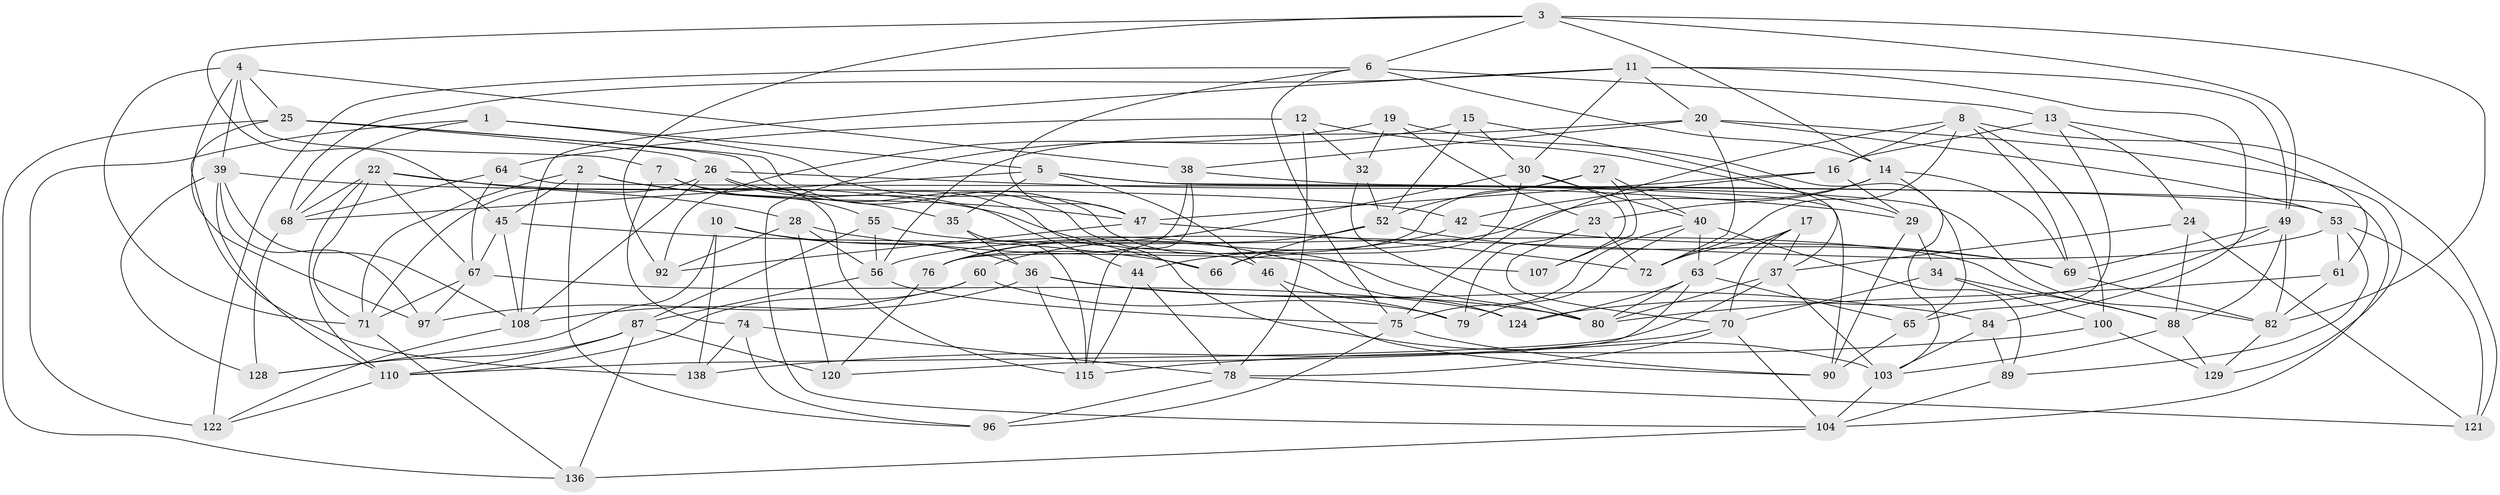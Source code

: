 // Generated by graph-tools (version 1.1) at 2025/24/03/03/25 07:24:23]
// undirected, 87 vertices, 217 edges
graph export_dot {
graph [start="1"]
  node [color=gray90,style=filled];
  1;
  2 [super="+114"];
  3 [super="+18"];
  4 [super="+9"];
  5 [super="+86"];
  6 [super="+43"];
  7;
  8 [super="+33"];
  10;
  11 [super="+31"];
  12 [super="+101"];
  13 [super="+111"];
  14 [super="+51"];
  15;
  16 [super="+21"];
  17;
  19;
  20 [super="+98"];
  22 [super="+59"];
  23 [super="+48"];
  24;
  25 [super="+130"];
  26 [super="+50"];
  27;
  28 [super="+54"];
  29 [super="+41"];
  30 [super="+62"];
  32;
  34;
  35;
  36 [super="+105"];
  37 [super="+83"];
  38 [super="+118"];
  39 [super="+73"];
  40 [super="+77"];
  42;
  44;
  45 [super="+58"];
  46;
  47 [super="+57"];
  49 [super="+112"];
  52 [super="+106"];
  53 [super="+91"];
  55;
  56 [super="+85"];
  60;
  61;
  63 [super="+102"];
  64 [super="+123"];
  65;
  66;
  67 [super="+93"];
  68 [super="+131"];
  69 [super="+137"];
  70 [super="+95"];
  71 [super="+94"];
  72 [super="+81"];
  74;
  75 [super="+125"];
  76 [super="+109"];
  78 [super="+135"];
  79;
  80 [super="+117"];
  82 [super="+113"];
  84;
  87 [super="+134"];
  88 [super="+126"];
  89;
  90 [super="+99"];
  92;
  96;
  97;
  100;
  103 [super="+119"];
  104 [super="+116"];
  107;
  108 [super="+133"];
  110 [super="+132"];
  115 [super="+127"];
  120;
  121;
  122;
  124;
  128;
  129;
  136;
  138;
  1 -- 122;
  1 -- 47;
  1 -- 68;
  1 -- 5;
  2 -- 96;
  2 -- 47;
  2 -- 71;
  2 -- 35;
  2 -- 45 [weight=2];
  3 -- 92;
  3 -- 49;
  3 -- 6;
  3 -- 45;
  3 -- 82;
  3 -- 14;
  4 -- 7;
  4 -- 97;
  4 -- 25;
  4 -- 39;
  4 -- 71;
  4 -- 38;
  5 -- 35;
  5 -- 90;
  5 -- 46;
  5 -- 82;
  5 -- 68;
  6 -- 122;
  6 -- 13;
  6 -- 47;
  6 -- 75;
  6 -- 14;
  7 -- 74;
  7 -- 115;
  7 -- 55;
  8 -- 100;
  8 -- 16;
  8 -- 121;
  8 -- 72;
  8 -- 69;
  8 -- 75;
  10 -- 138;
  10 -- 128;
  10 -- 124;
  10 -- 36;
  11 -- 108;
  11 -- 20;
  11 -- 84;
  11 -- 49;
  11 -- 30;
  11 -- 68;
  12 -- 29;
  12 -- 64 [weight=3];
  12 -- 32;
  12 -- 78;
  13 -- 61;
  13 -- 16 [weight=2];
  13 -- 24;
  13 -- 65;
  14 -- 65;
  14 -- 44;
  14 -- 69;
  14 -- 23;
  15 -- 37;
  15 -- 30;
  15 -- 104;
  15 -- 52;
  16 -- 42;
  16 -- 29;
  16 -- 47;
  17 -- 70;
  17 -- 37;
  17 -- 63;
  17 -- 72;
  19 -- 32;
  19 -- 103;
  19 -- 92;
  19 -- 23;
  20 -- 72;
  20 -- 38;
  20 -- 56;
  20 -- 129;
  20 -- 53;
  22 -- 66;
  22 -- 110;
  22 -- 68;
  22 -- 71;
  22 -- 28;
  22 -- 67;
  23 -- 72 [weight=2];
  23 -- 70;
  23 -- 79;
  24 -- 121;
  24 -- 37;
  24 -- 88;
  25 -- 46;
  25 -- 136;
  25 -- 80;
  25 -- 26;
  25 -- 138;
  26 -- 44;
  26 -- 71;
  26 -- 108;
  26 -- 103;
  26 -- 29;
  27 -- 40;
  27 -- 52;
  27 -- 107;
  27 -- 76;
  28 -- 92;
  28 -- 56;
  28 -- 107 [weight=2];
  28 -- 120;
  29 -- 90 [weight=2];
  29 -- 34;
  30 -- 66;
  30 -- 40;
  30 -- 107;
  30 -- 76;
  32 -- 52;
  32 -- 80;
  34 -- 100;
  34 -- 88;
  34 -- 70;
  35 -- 115;
  35 -- 36;
  36 -- 84;
  36 -- 80;
  36 -- 108;
  36 -- 115;
  37 -- 103;
  37 -- 110;
  37 -- 80;
  38 -- 76 [weight=2];
  38 -- 115;
  38 -- 53;
  39 -- 108;
  39 -- 128;
  39 -- 97;
  39 -- 42;
  39 -- 110;
  40 -- 63;
  40 -- 75;
  40 -- 89;
  40 -- 79;
  42 -- 69;
  42 -- 60;
  44 -- 115;
  44 -- 78;
  45 -- 108;
  45 -- 67;
  45 -- 66;
  46 -- 90;
  46 -- 79;
  47 -- 72;
  47 -- 92;
  49 -- 124;
  49 -- 69;
  49 -- 88;
  49 -- 82;
  52 -- 66;
  52 -- 69;
  52 -- 76;
  53 -- 61;
  53 -- 56;
  53 -- 89;
  53 -- 121;
  55 -- 56;
  55 -- 88;
  55 -- 87;
  56 -- 87;
  56 -- 75;
  60 -- 79;
  60 -- 110;
  60 -- 97;
  61 -- 80;
  61 -- 82;
  63 -- 80;
  63 -- 120;
  63 -- 65;
  63 -- 124;
  64 -- 68;
  64 -- 67;
  64 -- 104;
  65 -- 90;
  67 -- 97;
  67 -- 71;
  67 -- 124;
  68 -- 128;
  69 -- 82;
  70 -- 138;
  70 -- 104;
  70 -- 78;
  71 -- 136;
  74 -- 96;
  74 -- 138;
  74 -- 78;
  75 -- 96;
  75 -- 90;
  76 -- 120;
  78 -- 121;
  78 -- 96;
  82 -- 129;
  84 -- 89;
  84 -- 103;
  87 -- 136;
  87 -- 110;
  87 -- 128;
  87 -- 120;
  88 -- 129;
  88 -- 103;
  89 -- 104;
  100 -- 129;
  100 -- 115;
  103 -- 104;
  104 -- 136;
  108 -- 122;
  110 -- 122;
}
